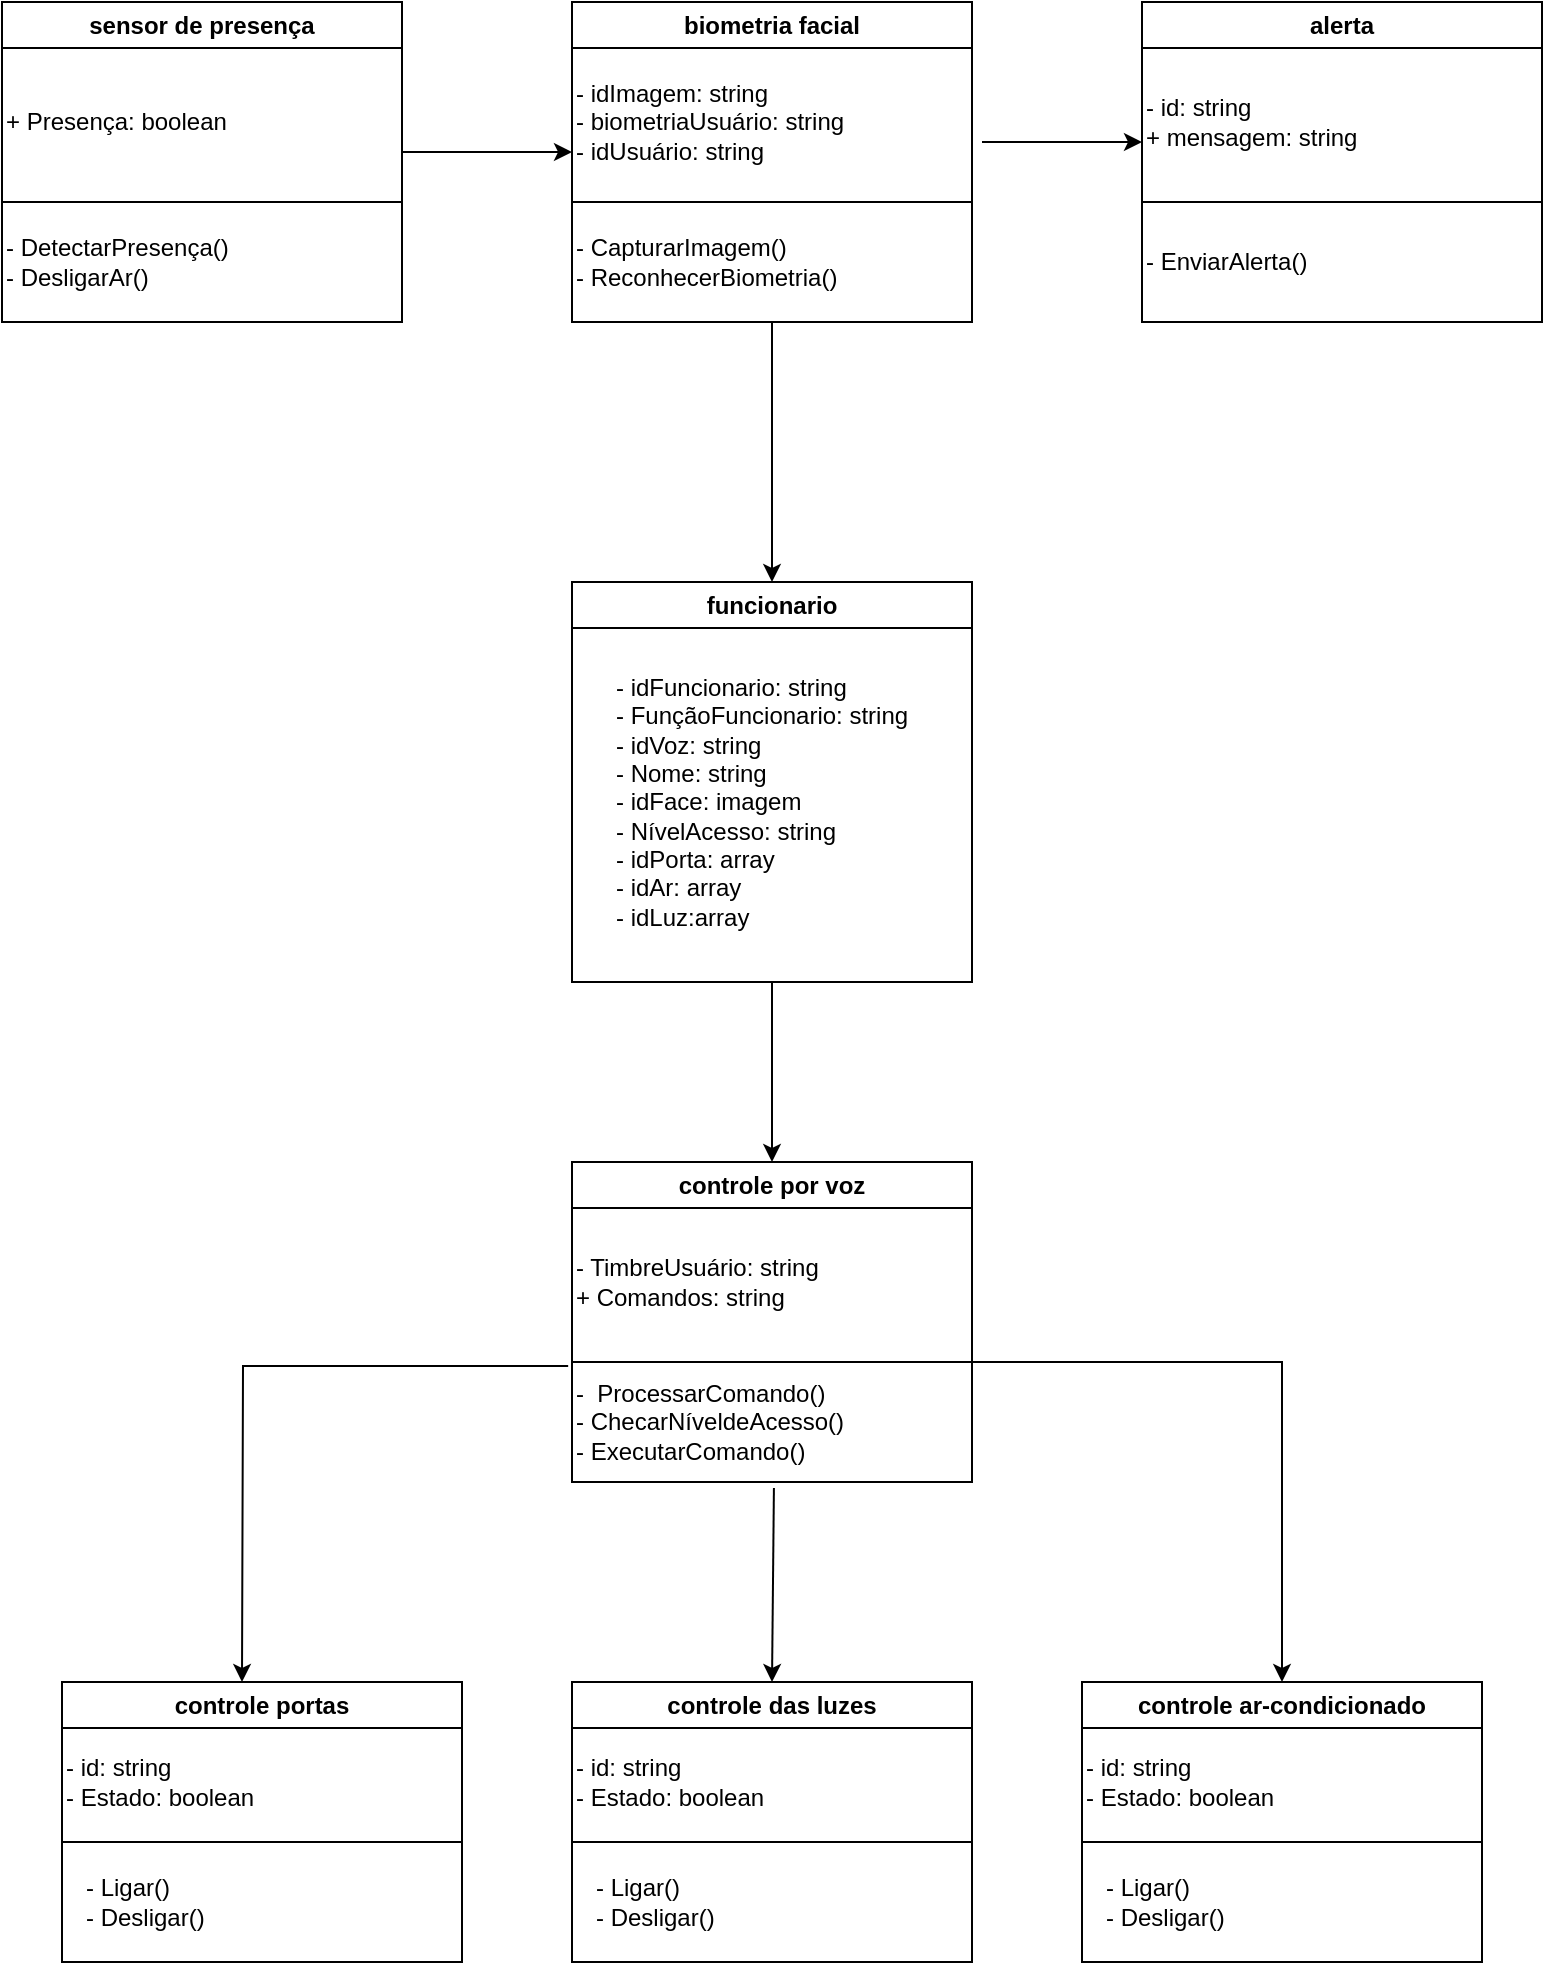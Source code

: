 <mxfile version="24.8.0">
  <diagram name="Page-1" id="WaGjp5uV9UT_FyI1Jcyz">
    <mxGraphModel dx="1393" dy="763" grid="1" gridSize="10" guides="1" tooltips="1" connect="1" arrows="1" fold="1" page="1" pageScale="1" pageWidth="850" pageHeight="1100" math="0" shadow="0">
      <root>
        <mxCell id="0" />
        <mxCell id="1" parent="0" />
        <mxCell id="lKX9yiAqkxWrGYZ0uAKW-1" value="funcionario" style="swimlane;whiteSpace=wrap;html=1;fillColor=default;" vertex="1" parent="1">
          <mxGeometry x="325" y="330" width="200" height="200" as="geometry" />
        </mxCell>
        <mxCell id="lKX9yiAqkxWrGYZ0uAKW-7" value="- idFuncionario: string&lt;div&gt;- FunçãoFuncionario: string&lt;/div&gt;&lt;div&gt;- idVoz: string&lt;/div&gt;&lt;div&gt;- Nome: string&lt;/div&gt;&lt;div&gt;- idFace: imagem&lt;/div&gt;&lt;div&gt;- NívelAcesso: string&lt;/div&gt;&lt;div&gt;- idPorta: array&lt;/div&gt;&lt;div&gt;- idAr: array&lt;/div&gt;&lt;div&gt;- idLuz:array&lt;/div&gt;" style="text;html=1;align=left;verticalAlign=middle;resizable=0;points=[];autosize=1;strokeColor=none;fillColor=none;" vertex="1" parent="lKX9yiAqkxWrGYZ0uAKW-1">
          <mxGeometry x="20" y="40" width="170" height="140" as="geometry" />
        </mxCell>
        <mxCell id="lKX9yiAqkxWrGYZ0uAKW-9" value="controle por voz" style="swimlane;whiteSpace=wrap;html=1;fillColor=default;" vertex="1" parent="1">
          <mxGeometry x="325" y="620" width="200" height="100" as="geometry" />
        </mxCell>
        <mxCell id="lKX9yiAqkxWrGYZ0uAKW-10" value="- TimbreUsuário: string&lt;div&gt;+ Comandos: string&lt;/div&gt;" style="text;html=1;align=left;verticalAlign=middle;resizable=0;points=[];autosize=1;strokeColor=none;fillColor=none;" vertex="1" parent="lKX9yiAqkxWrGYZ0uAKW-9">
          <mxGeometry y="40" width="140" height="40" as="geometry" />
        </mxCell>
        <mxCell id="lKX9yiAqkxWrGYZ0uAKW-11" value="controle ar-condicionado" style="swimlane;whiteSpace=wrap;html=1;fillColor=default;" vertex="1" parent="1">
          <mxGeometry x="580" y="880" width="200" height="80" as="geometry" />
        </mxCell>
        <mxCell id="lKX9yiAqkxWrGYZ0uAKW-12" value="- id: string&lt;div&gt;- Estado: boolean&lt;/div&gt;" style="text;html=1;align=left;verticalAlign=middle;resizable=0;points=[];autosize=1;strokeColor=none;fillColor=none;" vertex="1" parent="lKX9yiAqkxWrGYZ0uAKW-11">
          <mxGeometry y="30" width="120" height="40" as="geometry" />
        </mxCell>
        <mxCell id="lKX9yiAqkxWrGYZ0uAKW-13" value="" style="rounded=0;whiteSpace=wrap;html=1;fillColor=none;" vertex="1" parent="1">
          <mxGeometry x="580" y="960" width="200" height="60" as="geometry" />
        </mxCell>
        <mxCell id="lKX9yiAqkxWrGYZ0uAKW-14" value="- Ligar()&lt;div&gt;- Desligar()&lt;/div&gt;" style="text;html=1;align=left;verticalAlign=middle;resizable=0;points=[];autosize=1;strokeColor=none;fillColor=none;" vertex="1" parent="1">
          <mxGeometry x="590" y="970" width="80" height="40" as="geometry" />
        </mxCell>
        <mxCell id="lKX9yiAqkxWrGYZ0uAKW-16" value="controle das luzes" style="swimlane;whiteSpace=wrap;html=1;fillColor=default;" vertex="1" parent="1">
          <mxGeometry x="325" y="880" width="200" height="80" as="geometry" />
        </mxCell>
        <mxCell id="lKX9yiAqkxWrGYZ0uAKW-17" value="- id: string&lt;div&gt;- Estado: boolean&lt;/div&gt;" style="text;html=1;align=left;verticalAlign=middle;resizable=0;points=[];autosize=1;strokeColor=none;fillColor=none;" vertex="1" parent="lKX9yiAqkxWrGYZ0uAKW-16">
          <mxGeometry y="30" width="120" height="40" as="geometry" />
        </mxCell>
        <mxCell id="lKX9yiAqkxWrGYZ0uAKW-18" value="" style="rounded=0;whiteSpace=wrap;html=1;fillColor=none;" vertex="1" parent="1">
          <mxGeometry x="325" y="960" width="200" height="60" as="geometry" />
        </mxCell>
        <mxCell id="lKX9yiAqkxWrGYZ0uAKW-19" value="- Ligar()&lt;div&gt;- Desligar()&lt;/div&gt;" style="text;html=1;align=left;verticalAlign=middle;resizable=0;points=[];autosize=1;strokeColor=none;fillColor=none;" vertex="1" parent="1">
          <mxGeometry x="335" y="970" width="80" height="40" as="geometry" />
        </mxCell>
        <mxCell id="lKX9yiAqkxWrGYZ0uAKW-20" value="" style="rounded=0;whiteSpace=wrap;html=1;fillColor=none;" vertex="1" parent="1">
          <mxGeometry x="325" y="720" width="200" height="60" as="geometry" />
        </mxCell>
        <mxCell id="lKX9yiAqkxWrGYZ0uAKW-21" value="-&amp;nbsp; ProcessarComando()&lt;div&gt;- ChecarNíveldeAcesso()&lt;/div&gt;&lt;div&gt;- ExecutarComando()&lt;/div&gt;" style="text;html=1;align=left;verticalAlign=middle;resizable=0;points=[];autosize=1;strokeColor=none;fillColor=none;" vertex="1" parent="1">
          <mxGeometry x="325" y="720" width="160" height="60" as="geometry" />
        </mxCell>
        <mxCell id="lKX9yiAqkxWrGYZ0uAKW-22" value="controle portas" style="swimlane;whiteSpace=wrap;html=1;fillColor=default;" vertex="1" parent="1">
          <mxGeometry x="70" y="880" width="200" height="80" as="geometry" />
        </mxCell>
        <mxCell id="lKX9yiAqkxWrGYZ0uAKW-23" value="- id: string&lt;div&gt;- Estado: boolean&lt;/div&gt;" style="text;html=1;align=left;verticalAlign=middle;resizable=0;points=[];autosize=1;strokeColor=none;fillColor=none;" vertex="1" parent="lKX9yiAqkxWrGYZ0uAKW-22">
          <mxGeometry y="30" width="120" height="40" as="geometry" />
        </mxCell>
        <mxCell id="lKX9yiAqkxWrGYZ0uAKW-24" value="" style="rounded=0;whiteSpace=wrap;html=1;fillColor=none;" vertex="1" parent="1">
          <mxGeometry x="70" y="960" width="200" height="60" as="geometry" />
        </mxCell>
        <mxCell id="lKX9yiAqkxWrGYZ0uAKW-25" value="- Ligar()&lt;div&gt;- Desligar()&lt;/div&gt;" style="text;html=1;align=left;verticalAlign=middle;resizable=0;points=[];autosize=1;strokeColor=none;fillColor=none;" vertex="1" parent="1">
          <mxGeometry x="80" y="970" width="80" height="40" as="geometry" />
        </mxCell>
        <mxCell id="lKX9yiAqkxWrGYZ0uAKW-26" value="biometria facial" style="swimlane;whiteSpace=wrap;html=1;fillColor=default;" vertex="1" parent="1">
          <mxGeometry x="325" y="40" width="200" height="100" as="geometry" />
        </mxCell>
        <mxCell id="lKX9yiAqkxWrGYZ0uAKW-27" value="- idImagem: string&lt;div&gt;- biometriaUsuário: string&lt;/div&gt;&lt;div&gt;- idUsuário: string&lt;/div&gt;" style="text;html=1;align=left;verticalAlign=middle;resizable=0;points=[];autosize=1;strokeColor=none;fillColor=none;" vertex="1" parent="lKX9yiAqkxWrGYZ0uAKW-26">
          <mxGeometry y="30" width="160" height="60" as="geometry" />
        </mxCell>
        <mxCell id="lKX9yiAqkxWrGYZ0uAKW-28" value="" style="rounded=0;whiteSpace=wrap;html=1;fillColor=none;" vertex="1" parent="1">
          <mxGeometry x="325" y="140" width="200" height="60" as="geometry" />
        </mxCell>
        <mxCell id="lKX9yiAqkxWrGYZ0uAKW-29" value="- CapturarImagem()&lt;div&gt;- ReconhecerBiometria()&lt;/div&gt;" style="text;html=1;align=left;verticalAlign=middle;resizable=0;points=[];autosize=1;strokeColor=none;fillColor=none;" vertex="1" parent="1">
          <mxGeometry x="325" y="150" width="150" height="40" as="geometry" />
        </mxCell>
        <mxCell id="lKX9yiAqkxWrGYZ0uAKW-30" value="alerta" style="swimlane;whiteSpace=wrap;html=1;fillColor=default;" vertex="1" parent="1">
          <mxGeometry x="610" y="40" width="200" height="100" as="geometry" />
        </mxCell>
        <mxCell id="lKX9yiAqkxWrGYZ0uAKW-31" value="- id: string&lt;div&gt;+ mensagem: string&lt;/div&gt;" style="text;html=1;align=left;verticalAlign=middle;resizable=0;points=[];autosize=1;strokeColor=none;fillColor=none;" vertex="1" parent="lKX9yiAqkxWrGYZ0uAKW-30">
          <mxGeometry y="40" width="130" height="40" as="geometry" />
        </mxCell>
        <mxCell id="lKX9yiAqkxWrGYZ0uAKW-32" value="" style="rounded=0;whiteSpace=wrap;html=1;fillColor=none;" vertex="1" parent="1">
          <mxGeometry x="610" y="140" width="200" height="60" as="geometry" />
        </mxCell>
        <mxCell id="lKX9yiAqkxWrGYZ0uAKW-33" value="- EnviarAlerta()" style="text;html=1;align=left;verticalAlign=middle;resizable=0;points=[];autosize=1;strokeColor=none;fillColor=none;" vertex="1" parent="1">
          <mxGeometry x="610" y="155" width="100" height="30" as="geometry" />
        </mxCell>
        <mxCell id="lKX9yiAqkxWrGYZ0uAKW-34" value="sensor de presença" style="swimlane;whiteSpace=wrap;html=1;fillColor=default;" vertex="1" parent="1">
          <mxGeometry x="40" y="40" width="200" height="100" as="geometry" />
        </mxCell>
        <mxCell id="lKX9yiAqkxWrGYZ0uAKW-35" value="+ Presença: boolean" style="text;html=1;align=left;verticalAlign=middle;resizable=0;points=[];autosize=1;strokeColor=none;fillColor=none;" vertex="1" parent="lKX9yiAqkxWrGYZ0uAKW-34">
          <mxGeometry y="45" width="130" height="30" as="geometry" />
        </mxCell>
        <mxCell id="lKX9yiAqkxWrGYZ0uAKW-36" value="" style="rounded=0;whiteSpace=wrap;html=1;fillColor=none;" vertex="1" parent="1">
          <mxGeometry x="40" y="140" width="200" height="60" as="geometry" />
        </mxCell>
        <mxCell id="lKX9yiAqkxWrGYZ0uAKW-37" value="- DetectarPresença()&lt;div&gt;- DesligarAr()&lt;/div&gt;" style="text;html=1;align=left;verticalAlign=middle;resizable=0;points=[];autosize=1;strokeColor=none;fillColor=none;" vertex="1" parent="1">
          <mxGeometry x="40" y="150" width="130" height="40" as="geometry" />
        </mxCell>
        <mxCell id="lKX9yiAqkxWrGYZ0uAKW-38" value="" style="endArrow=classic;html=1;rounded=0;entryX=0;entryY=0.75;entryDx=0;entryDy=0;entryPerimeter=0;exitX=1;exitY=0.75;exitDx=0;exitDy=0;" edge="1" parent="1" source="lKX9yiAqkxWrGYZ0uAKW-34" target="lKX9yiAqkxWrGYZ0uAKW-27">
          <mxGeometry width="50" height="50" relative="1" as="geometry">
            <mxPoint x="250" y="120" as="sourcePoint" />
            <mxPoint x="300" y="70" as="targetPoint" />
          </mxGeometry>
        </mxCell>
        <mxCell id="lKX9yiAqkxWrGYZ0uAKW-39" value="" style="endArrow=classic;html=1;rounded=0;" edge="1" parent="1">
          <mxGeometry width="50" height="50" relative="1" as="geometry">
            <mxPoint x="530" y="110" as="sourcePoint" />
            <mxPoint x="610" y="110" as="targetPoint" />
          </mxGeometry>
        </mxCell>
        <mxCell id="lKX9yiAqkxWrGYZ0uAKW-40" value="" style="endArrow=classic;html=1;rounded=0;entryX=0.5;entryY=0;entryDx=0;entryDy=0;exitX=0.5;exitY=1;exitDx=0;exitDy=0;" edge="1" parent="1" source="lKX9yiAqkxWrGYZ0uAKW-28" target="lKX9yiAqkxWrGYZ0uAKW-1">
          <mxGeometry width="50" height="50" relative="1" as="geometry">
            <mxPoint x="430" y="220" as="sourcePoint" />
            <mxPoint x="525" y="220" as="targetPoint" />
          </mxGeometry>
        </mxCell>
        <mxCell id="lKX9yiAqkxWrGYZ0uAKW-41" value="" style="endArrow=classic;html=1;rounded=0;entryX=0.5;entryY=0;entryDx=0;entryDy=0;exitX=0.5;exitY=1;exitDx=0;exitDy=0;" edge="1" parent="1" source="lKX9yiAqkxWrGYZ0uAKW-1" target="lKX9yiAqkxWrGYZ0uAKW-9">
          <mxGeometry width="50" height="50" relative="1" as="geometry">
            <mxPoint x="425" y="560" as="sourcePoint" />
            <mxPoint x="425" y="690" as="targetPoint" />
          </mxGeometry>
        </mxCell>
        <mxCell id="lKX9yiAqkxWrGYZ0uAKW-42" value="" style="endArrow=classic;html=1;rounded=0;entryX=0.5;entryY=0;entryDx=0;entryDy=0;exitX=0.631;exitY=1.05;exitDx=0;exitDy=0;exitPerimeter=0;" edge="1" parent="1" source="lKX9yiAqkxWrGYZ0uAKW-21" target="lKX9yiAqkxWrGYZ0uAKW-16">
          <mxGeometry width="50" height="50" relative="1" as="geometry">
            <mxPoint x="425" y="790" as="sourcePoint" />
            <mxPoint x="424.5" y="900" as="targetPoint" />
          </mxGeometry>
        </mxCell>
        <mxCell id="lKX9yiAqkxWrGYZ0uAKW-43" value="" style="endArrow=classic;html=1;rounded=0;entryX=0.5;entryY=0;entryDx=0;entryDy=0;exitX=-0.012;exitY=0.033;exitDx=0;exitDy=0;edgeStyle=orthogonalEdgeStyle;exitPerimeter=0;" edge="1" parent="1" source="lKX9yiAqkxWrGYZ0uAKW-21">
          <mxGeometry width="50" height="50" relative="1" as="geometry">
            <mxPoint x="160" y="750" as="sourcePoint" />
            <mxPoint x="160" y="880" as="targetPoint" />
          </mxGeometry>
        </mxCell>
        <mxCell id="lKX9yiAqkxWrGYZ0uAKW-45" value="" style="endArrow=classic;html=1;rounded=0;entryX=0.5;entryY=0;entryDx=0;entryDy=0;exitX=1;exitY=1;exitDx=0;exitDy=0;edgeStyle=orthogonalEdgeStyle;" edge="1" parent="1" source="lKX9yiAqkxWrGYZ0uAKW-9" target="lKX9yiAqkxWrGYZ0uAKW-11">
          <mxGeometry width="50" height="50" relative="1" as="geometry">
            <mxPoint x="833" y="660" as="sourcePoint" />
            <mxPoint x="670" y="818" as="targetPoint" />
            <Array as="points">
              <mxPoint x="680" y="720" />
            </Array>
          </mxGeometry>
        </mxCell>
      </root>
    </mxGraphModel>
  </diagram>
</mxfile>
